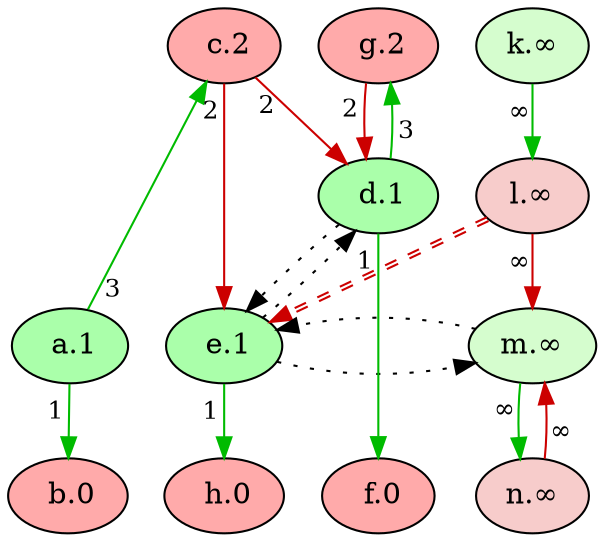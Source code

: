 digraph {
    // Node defaults can be set here if needed
    "b" [style="filled" fillcolor="#FFAAAA" label=" b.0" fontsize=14]
    "f" [style="filled" fillcolor="#FFAAAA" label=" f.0" fontsize=14]
    "h" [style="filled" fillcolor="#FFAAAA" label=" h.0" fontsize=14]
    "e" [style="filled" fillcolor="#AAFFAA" label=" e.1" fontsize=14]
    "d" [style="filled" fillcolor="#AAFFAA" label=" d.1" fontsize=14]
    "a" [style="filled" fillcolor="#AAFFAA" label=" a.1" fontsize=14]
    "c" [style="filled" fillcolor="#FFAAAA" label=" c.2" fontsize=14]
    "g" [style="filled" fillcolor="#FFAAAA" label=" g.2" fontsize=14]
    "k" [style="filled" fillcolor="#d5fdce" label="k.∞" fontsize=14]
    "l" [style="filled" fillcolor="#f7cccb" label="l.∞" fontsize=14]
    "m" [style="filled" fillcolor="#d5fdce" label="m.∞" fontsize=14]
    "n" [style="filled" fillcolor="#f7cccb" label="n.∞" fontsize=14]
    edge[labeldistance=1.5 fontsize=12]
    "a" -> "b" [color="#00BB00" style="solid" dir="forward" taillabel="1" ]
    "a" -> "c" [color="#00BB00" style="solid" dir="forward" taillabel="3" ]
    "k" -> "l" [color="#00BB00" style="solid" dir="forward" taillabel="∞" ]
    "c" -> "d" [color="#CC0000" style="solid" dir="forward" taillabel="2" ]
    "c" -> "e" [color="#CC0000" style="solid" dir="forward" taillabel="2" ]
    "l" -> "e" [color="#CC0000:#CC0000" style="dashed" dir="forward" taillabel="" constraint=false]
    "l" -> "m" [color="#CC0000" style="solid" dir="forward" taillabel="∞" ]
    "d" -> "e" [color="black" style="dotted" dir="forward" taillabel="" constraint=false]
    "e" -> "d" [color="black" style="dotted" dir="forward" taillabel="" constraint=false]
    "e" -> "m" [color="black" style="dotted" dir="forward" taillabel="" constraint=false]
    "m" -> "e" [color="black" style="dotted" dir="forward" taillabel="" constraint=false]
    "d" -> "f" [color="#00BB00" style="solid" dir="forward" taillabel="1" ]
    "d" -> "g" [color="#00BB00" style="solid" dir="forward" taillabel="3" ]
    "g" -> "d" [color="#CC0000" style="solid" dir="forward" taillabel="2" ]
    "e" -> "h" [color="#00BB00" style="solid" dir="forward" taillabel="1" ]
    "m" -> "n" [color="#00BB00" style="solid" dir="forward" taillabel="∞" ]
    "n" -> "m" [color="#CC0000" style="solid" dir="forward" taillabel="∞" ]
    {rank = max b f h}
    {rank = min c g}
}